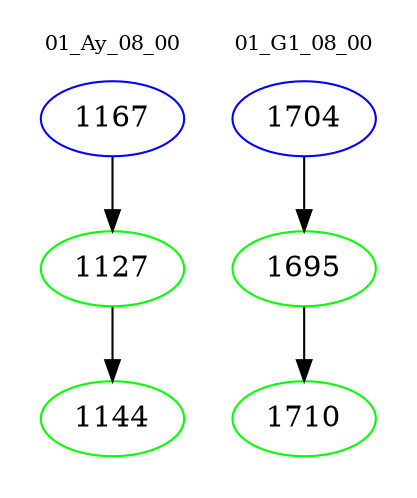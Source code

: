 digraph{
subgraph cluster_0 {
color = white
label = "01_Ay_08_00";
fontsize=10;
T0_1167 [label="1167", color="blue"]
T0_1167 -> T0_1127 [color="black"]
T0_1127 [label="1127", color="green"]
T0_1127 -> T0_1144 [color="black"]
T0_1144 [label="1144", color="green"]
}
subgraph cluster_1 {
color = white
label = "01_G1_08_00";
fontsize=10;
T1_1704 [label="1704", color="blue"]
T1_1704 -> T1_1695 [color="black"]
T1_1695 [label="1695", color="green"]
T1_1695 -> T1_1710 [color="black"]
T1_1710 [label="1710", color="green"]
}
}
